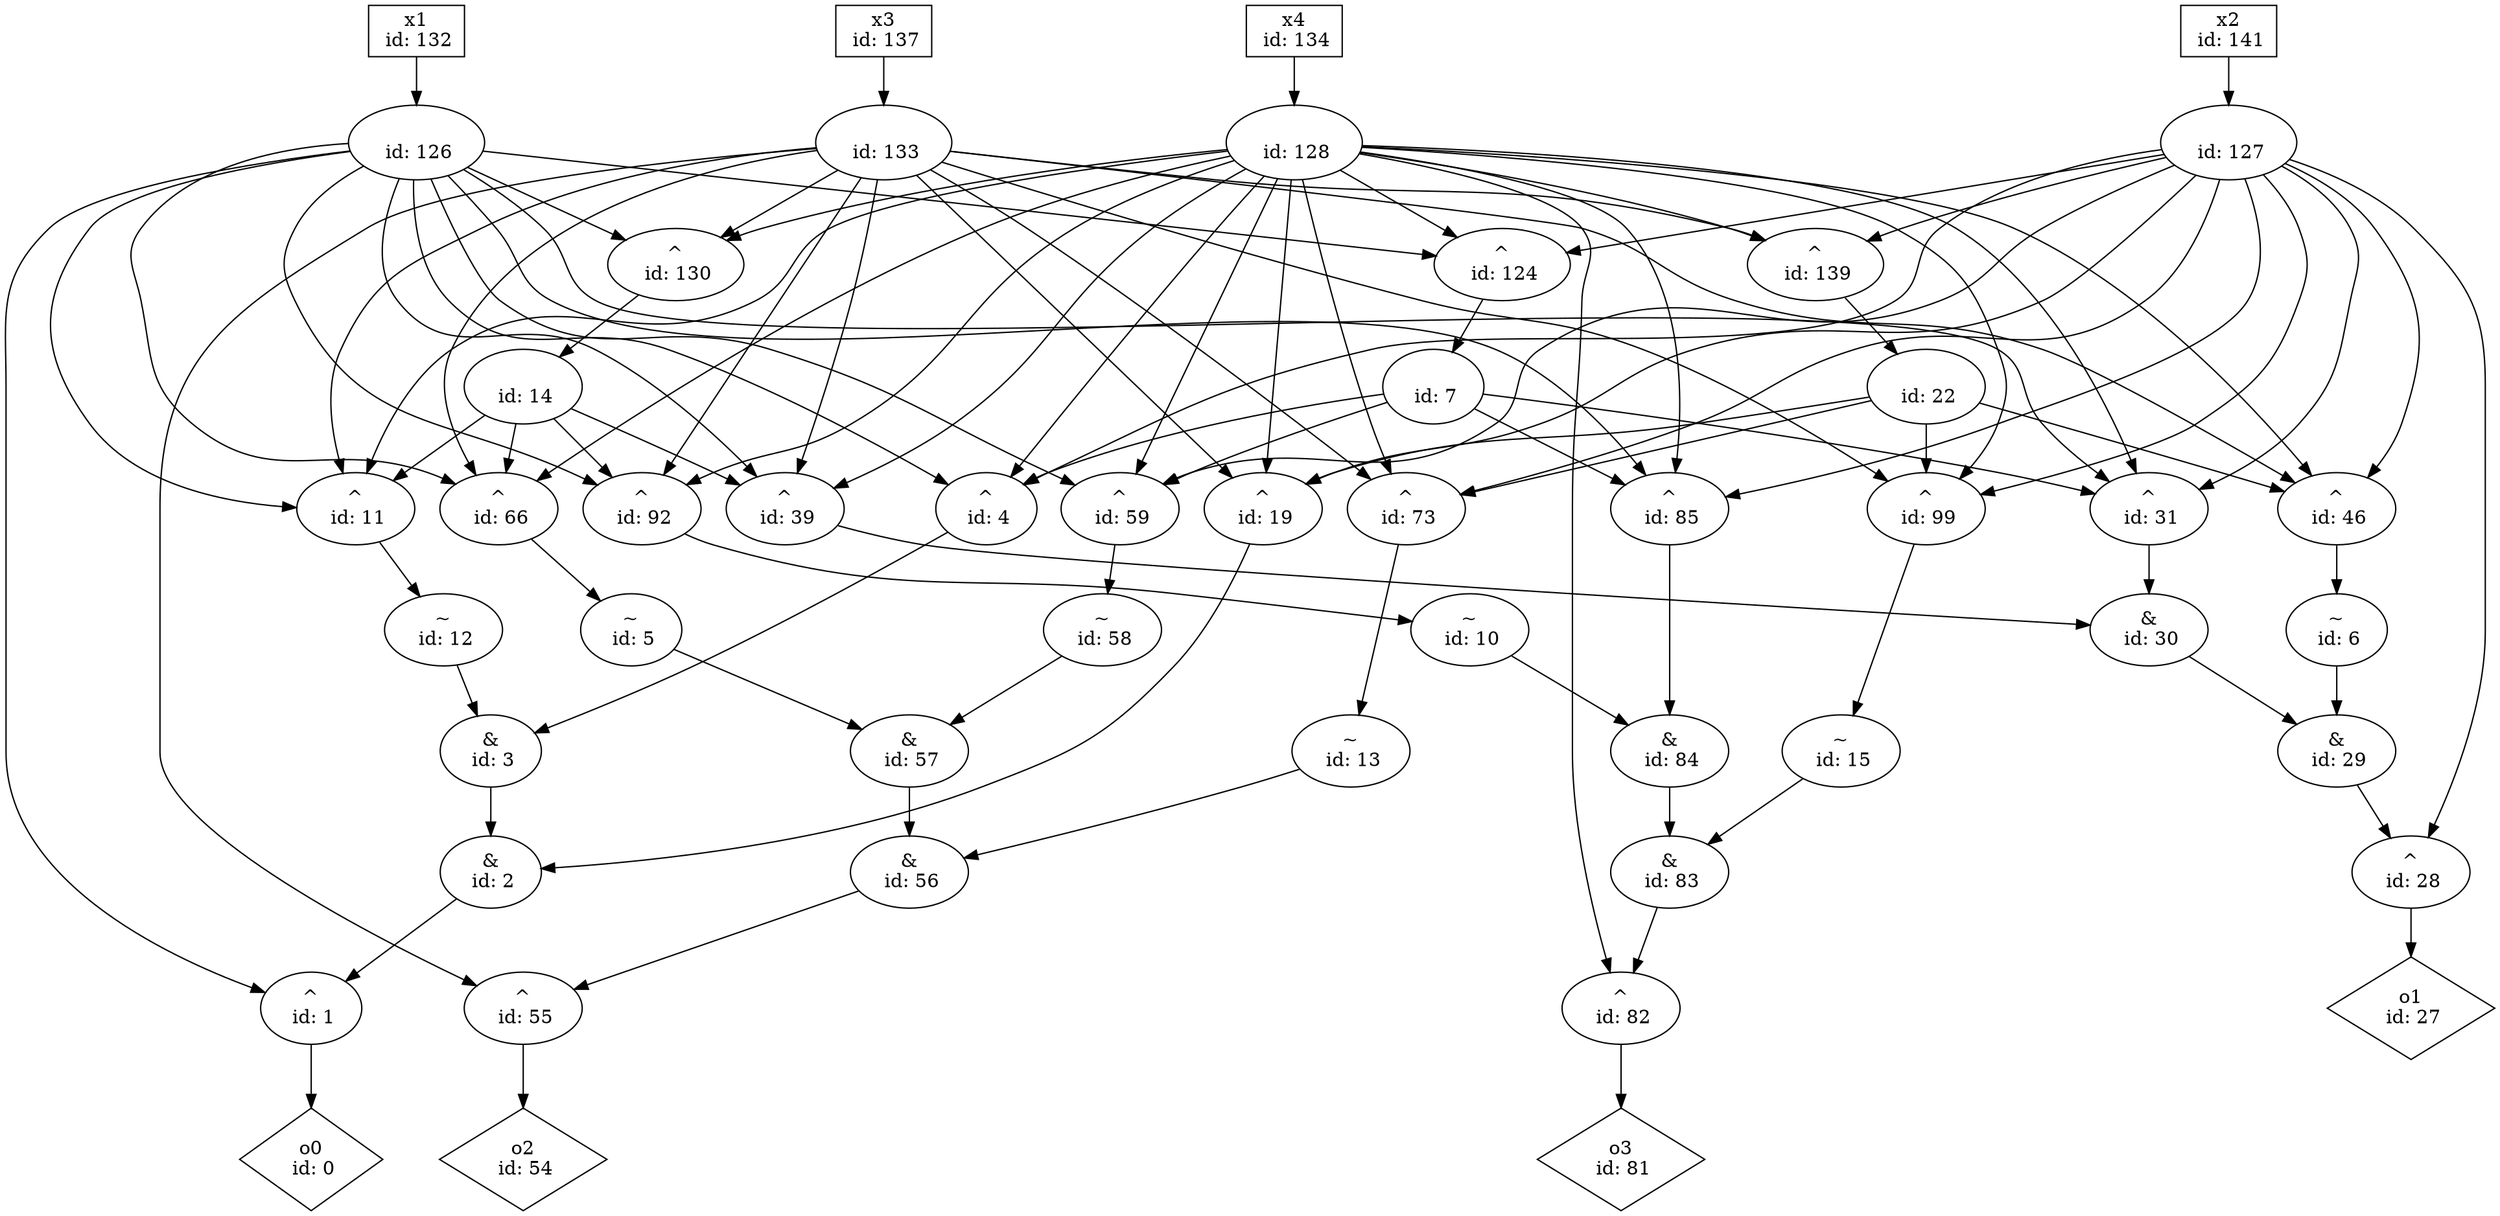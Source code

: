 digraph G {
n0 [label="o0\n id: 0",shape="diamond"];
n1 [label="^\n id: 1"];
n2 [label="&\n id: 2"];
n3 [label="&\n id: 3"];
n4 [label="^\n id: 4"];
n7 [label="\n id: 7"];
n11 [label="^\n id: 11"];
n14 [label="\n id: 14"];
n19 [label="^\n id: 19"];
n22 [label="\n id: 22"];
n27 [label="o1\n id: 27",shape="diamond"];
n28 [label="^\n id: 28"];
n29 [label="&\n id: 29"];
n30 [label="&\n id: 30"];
n31 [label="^\n id: 31"];
n39 [label="^\n id: 39"];
n46 [label="^\n id: 46"];
n54 [label="o2\n id: 54",shape="diamond"];
n55 [label="^\n id: 55"];
n56 [label="&\n id: 56"];
n57 [label="&\n id: 57"];
n58 [label="~\n id: 58"];
n59 [label="^\n id: 59"];
n66 [label="^\n id: 66"];
n73 [label="^\n id: 73"];
n81 [label="o3\n id: 81",shape="diamond"];
n82 [label="^\n id: 82"];
n83 [label="&\n id: 83"];
n84 [label="&\n id: 84"];
n85 [label="^\n id: 85"];
n92 [label="^\n id: 92"];
n99 [label="^\n id: 99"];
n124 [label="^\n id: 124"];
n126 [label="\n id: 126"];
n127 [label="\n id: 127"];
n128 [label="\n id: 128"];
n130 [label="^\n id: 130"];
n133 [label="\n id: 133"];
n139 [label="^\n id: 139"];
n132 [label="x1\n id: 132",shape="box"];
n141 [label="x2\n id: 141",shape="box"];
n134 [label="x4\n id: 134",shape="box"];
n137 [label="x3\n id: 137",shape="box"];
n12 [label="~\n id: 12"];
n6 [label="~\n id: 6"];
n5 [label="~\n id: 5"];
n13 [label="~\n id: 13"];
n10 [label="~\n id: 10"];
n15 [label="~\n id: 15"];
n1 -> n0
n2 -> n1
n3 -> n2
n4 -> n3
n7 -> n4
n7 -> n59
n7 -> n31
n7 -> n85
n11 -> n12
n14 -> n66
n14 -> n11
n14 -> n39
n14 -> n92
n19 -> n2
n22 -> n73
n22 -> n19
n22 -> n46
n22 -> n99
n28 -> n27
n29 -> n28
n30 -> n29
n31 -> n30
n39 -> n30
n46 -> n6
n55 -> n54
n56 -> n55
n57 -> n56
n58 -> n57
n59 -> n58
n66 -> n5
n73 -> n13
n82 -> n81
n83 -> n82
n84 -> n83
n85 -> n84
n92 -> n10
n99 -> n15
n124 -> n7
n126 -> n31
n126 -> n39
n126 -> n59
n126 -> n85
n126 -> n92
n126 -> n11
n126 -> n66
n126 -> n4
n126 -> n124
n126 -> n1
n126 -> n130
n127 -> n19
n127 -> n46
n127 -> n85
n127 -> n99
n127 -> n73
n127 -> n4
n127 -> n31
n127 -> n59
n127 -> n139
n127 -> n28
n127 -> n124
n128 -> n130
n128 -> n11
n128 -> n19
n128 -> n31
n128 -> n46
n128 -> n99
n128 -> n124
n128 -> n139
n128 -> n66
n128 -> n85
n128 -> n4
n128 -> n39
n128 -> n59
n128 -> n73
n128 -> n82
n128 -> n92
n130 -> n14
n133 -> n73
n133 -> n139
n133 -> n39
n133 -> n92
n133 -> n130
n133 -> n19
n133 -> n46
n133 -> n99
n133 -> n11
n133 -> n55
n133 -> n66
n139 -> n22
n132 -> n126
n141 -> n127
n134 -> n128
n137 -> n133
n12 -> n3
n6 -> n29
n5 -> n57
n13 -> n56
n10 -> n84
n15 -> n83
}